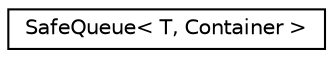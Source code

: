 digraph "Graphical Class Hierarchy"
{
  edge [fontname="Helvetica",fontsize="10",labelfontname="Helvetica",labelfontsize="10"];
  node [fontname="Helvetica",fontsize="10",shape=record];
  rankdir="LR";
  Node0 [label="SafeQueue\< T, Container \>",height=0.2,width=0.4,color="black", fillcolor="white", style="filled",URL="$classSafeQueue.html",tooltip="Thread-safe queue. "];
}
